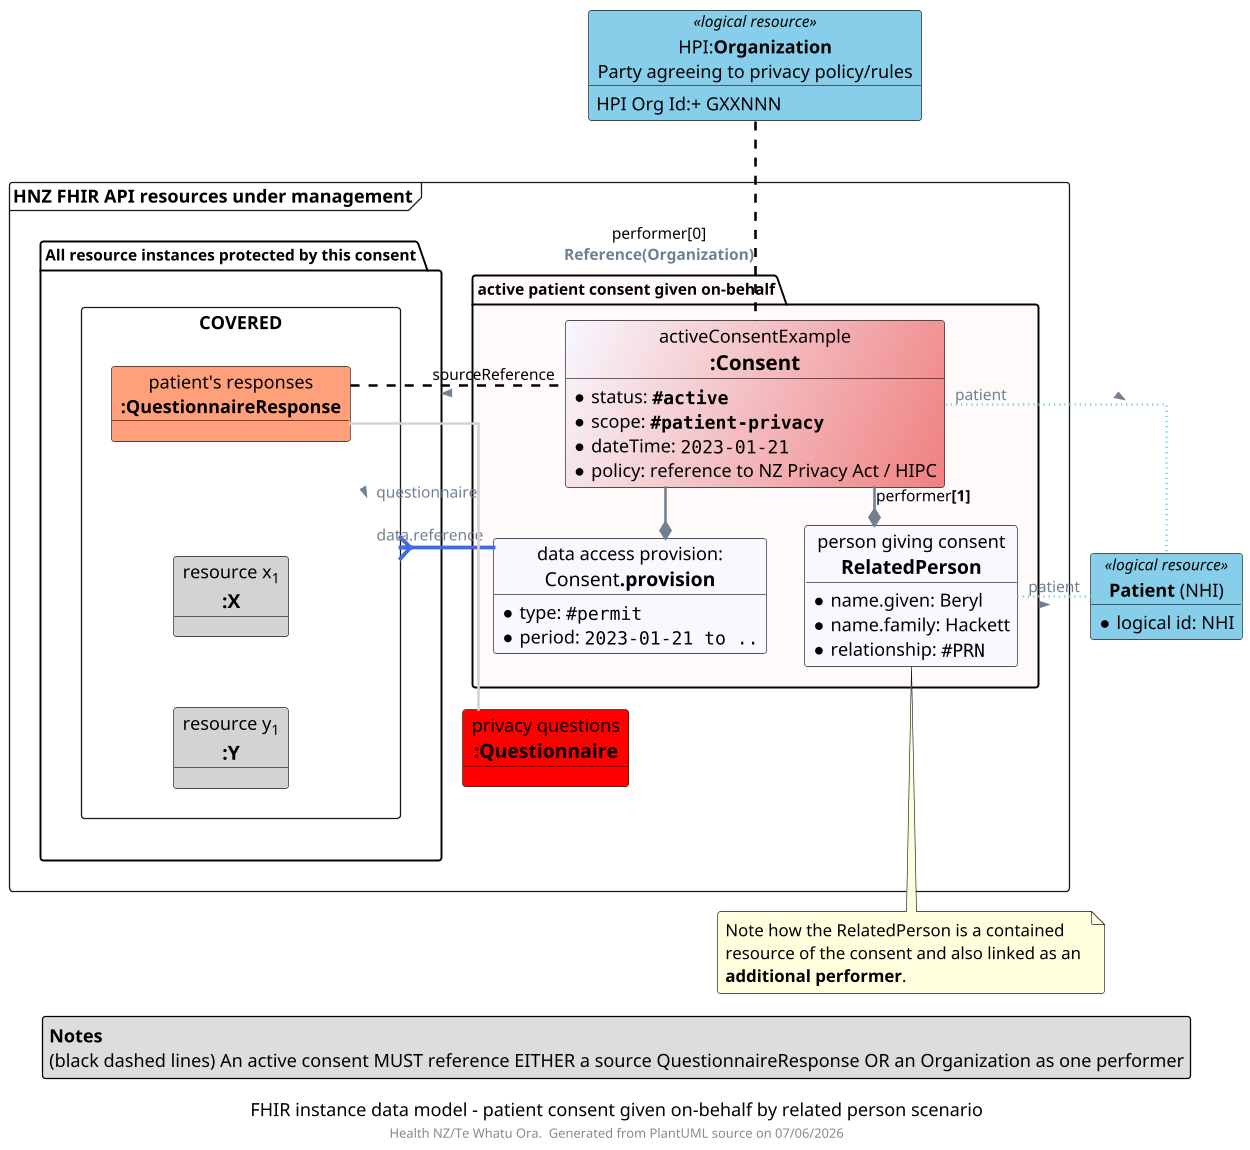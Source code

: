 @startuml obj-FHIR-data-consent-givenonbehalf

top to bottom direction
skinparam dpi 300
allow_mixing
scale 400 width

skinparam ActivityDiamondBackgroundColor #RoyalBlue
skinparam ArrowColor #SlateGrey   
skinparam ArrowFontColor #RoyalBlue
skinparam ArrowFontColor #SlateGrey  
skinparam ArrowFontSize 12
skinparam ArrowMessageAlignment left
skinparam BoxPadding 10
skinparam linetype ortho
skinparam nodesep 30
skinparam ranksep 30
skinparam roundcorner 5
skinparam sequenceArrowThickness 2

caption FHIR instance data model - patient consent given on-behalf by related person scenario

!procedure $Coding($Alias,$System,$Code,$Display)
  object "<color:GhostWhite>$System" as $Alias #MediumPurple {
    <color:GhostWhite><size:11>**$Code**-$Display
  }
!endprocedure

!procedure $ObjectDiagramLegendWithNote($heading,$noteline)

  legend bottom
    **$heading**
    $noteline
  endlegend

!endprocedure


frame "HNZ FHIR API resources under management" as HNZMain {

  package "<size:12>active patient consent given on-behalf" as ACTIVE #Snow {
      
    object "activeConsentExample\n<size:16>**:Consent**" as CONSENT #GhostWhite/LightCoral {
      * status: ""**#active**""
      * scope: ""**#patient-privacy**""
      * dateTime: ""2023-01-21""
      * policy: reference to NZ Privacy Act / HIPC
    }

    object "data access provision:\n<size:15>Consent**.provision**" as DAP #GhostWhite {
      * type: ""#permit""
      * period: ""2023-01-21 to ..""
    }

    object "person giving consent\n<size:15>**RelatedPerson**" as RP #GhostWhite {
      * name.given: Beryl
      * name.family: Hackett
      * relationship: ""#PRN""
    }


  }

  object "privacy questions\n<size:15>**:Questionnaire**" as Q #Red

  package "<size:12>All resource instances protected by this consent" {
    rectangle COVERED {
      object "patient's responses\n<size:14>**:QuestionnaireResponse**" as QRC #LightSalmon
      object "resource x<sub>1</sub>\n**<size:15>:X**" as AnyResource #LightGray
      object "resource y<sub>1</sub>\n**<size:15>:Y**" as AnotherResource #LightGray
    }
    QRC -[hidden]d- AnyResource
    AnyResource -[hidden]d- AnotherResource
  }

  ' connectors
  'DAP "1" -[thickness=3,#RoyalBlue]l--{ COVERED : 0..*\ndata.references

  DAP "data.reference" -[thickness=3,#RoyalBlue]l--{ COVERED 


}

' resources in other repos
object "**Patient** (NHI)" as Patient <<logical resource>> #SkyBlue {
  * logical id: NHI
}

object "HPI:**Organization**\nParty agreeing to privacy policy/rules" as HPI <<logical resource>> #SkyBlue {
  HPI Org Id:+ GXXNNN
}

CONSENT -d-* DAP
CONSENT -d-* RP: <color:#Black>performer**[1]**
RP "patient" -[dotted,#SkyBlue]r- Patient: >
CONSENT "<color:#Black>sourceReference" -[dashed,#Black]l- QRC: >
CONSENT "patient" -[dotted,#SkyBlue]r- Patient: >
CONSENT -[dashed,#Black]u-- HPI: <color:#Black>performer[0]\n**Reference(Organization)**
QRC -[#LightGray]-- Q: questionnaire >

  'notes
  note as N1
    Note how the RelatedPerson is a contained
    resource of the consent and also linked as an 
    **additional performer**.
  end note
 
N1 .u.. RP

$ObjectDiagramLegendWithNote("Notes","(black dashed lines) An active consent MUST reference EITHER a source QuestionnaireResponse OR an Organization as one performer")

footer "Health NZ/Te Whatu Ora.  Generated from PlantUML source on %date('dd/MM/yyyy')"

@enduml